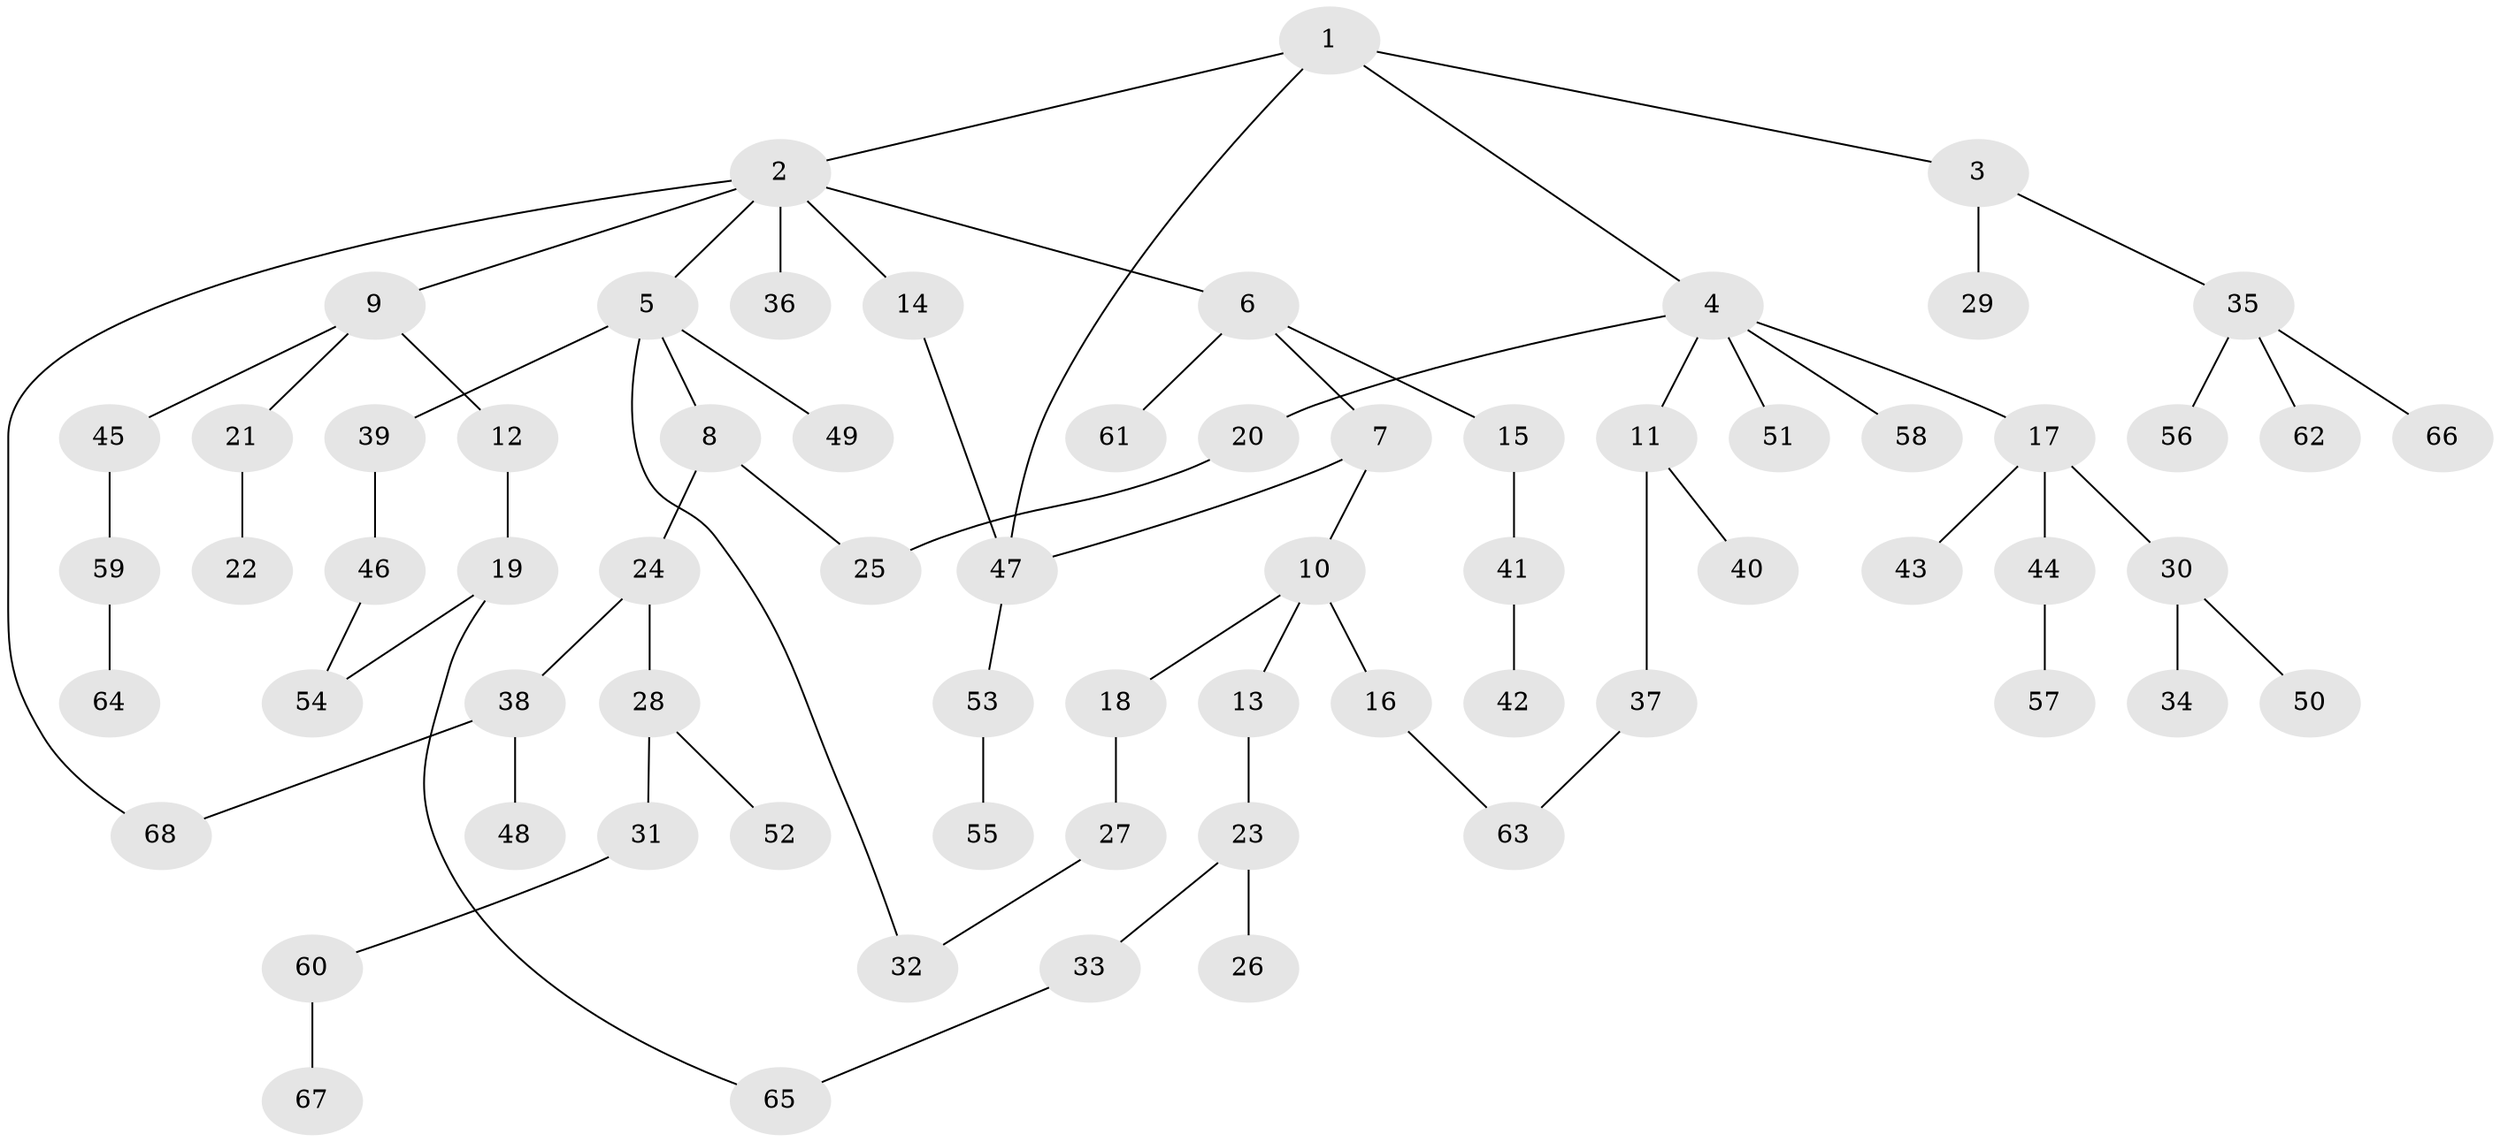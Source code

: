 // coarse degree distribution, {8: 0.025, 1: 0.475, 2: 0.4, 5: 0.025, 4: 0.05, 12: 0.025}
// Generated by graph-tools (version 1.1) at 2025/46/03/04/25 21:46:03]
// undirected, 68 vertices, 75 edges
graph export_dot {
graph [start="1"]
  node [color=gray90,style=filled];
  1;
  2;
  3;
  4;
  5;
  6;
  7;
  8;
  9;
  10;
  11;
  12;
  13;
  14;
  15;
  16;
  17;
  18;
  19;
  20;
  21;
  22;
  23;
  24;
  25;
  26;
  27;
  28;
  29;
  30;
  31;
  32;
  33;
  34;
  35;
  36;
  37;
  38;
  39;
  40;
  41;
  42;
  43;
  44;
  45;
  46;
  47;
  48;
  49;
  50;
  51;
  52;
  53;
  54;
  55;
  56;
  57;
  58;
  59;
  60;
  61;
  62;
  63;
  64;
  65;
  66;
  67;
  68;
  1 -- 2;
  1 -- 3;
  1 -- 4;
  1 -- 47;
  2 -- 5;
  2 -- 6;
  2 -- 9;
  2 -- 14;
  2 -- 36;
  2 -- 68;
  3 -- 29;
  3 -- 35;
  4 -- 11;
  4 -- 17;
  4 -- 20;
  4 -- 51;
  4 -- 58;
  5 -- 8;
  5 -- 32;
  5 -- 39;
  5 -- 49;
  6 -- 7;
  6 -- 15;
  6 -- 61;
  7 -- 10;
  7 -- 47;
  8 -- 24;
  8 -- 25;
  9 -- 12;
  9 -- 21;
  9 -- 45;
  10 -- 13;
  10 -- 16;
  10 -- 18;
  11 -- 37;
  11 -- 40;
  12 -- 19;
  13 -- 23;
  14 -- 47;
  15 -- 41;
  16 -- 63;
  17 -- 30;
  17 -- 43;
  17 -- 44;
  18 -- 27;
  19 -- 54;
  19 -- 65;
  20 -- 25;
  21 -- 22;
  23 -- 26;
  23 -- 33;
  24 -- 28;
  24 -- 38;
  27 -- 32;
  28 -- 31;
  28 -- 52;
  30 -- 34;
  30 -- 50;
  31 -- 60;
  33 -- 65;
  35 -- 56;
  35 -- 62;
  35 -- 66;
  37 -- 63;
  38 -- 48;
  38 -- 68;
  39 -- 46;
  41 -- 42;
  44 -- 57;
  45 -- 59;
  46 -- 54;
  47 -- 53;
  53 -- 55;
  59 -- 64;
  60 -- 67;
}
